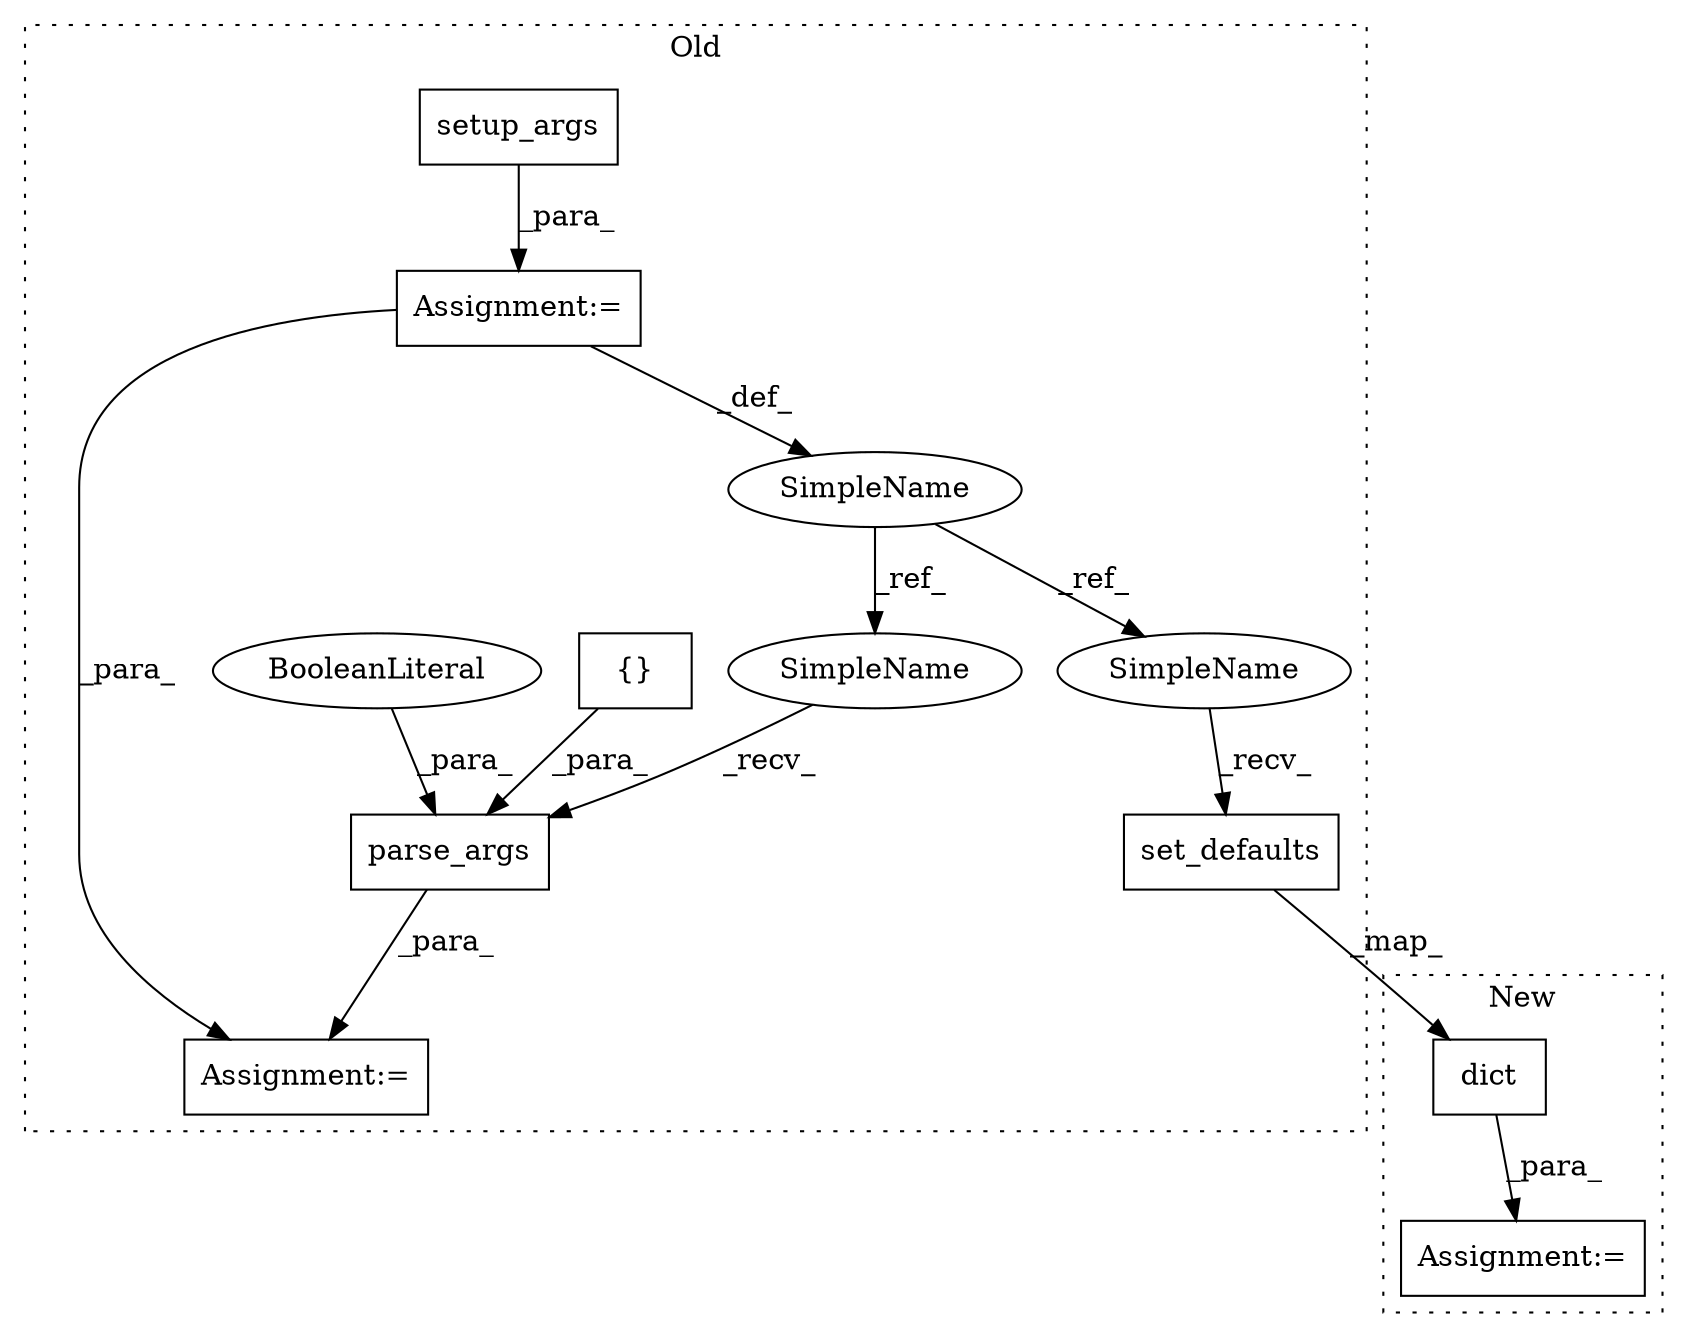 digraph G {
subgraph cluster0 {
1 [label="set_defaults" a="32" s="695,758" l="13,1" shape="box"];
3 [label="SimpleName" a="42" s="663" l="6" shape="ellipse"];
4 [label="parse_args" a="32" s="776,804" l="11,1" shape="box"];
5 [label="{}" a="4" s="796" l="2" shape="box"];
6 [label="BooleanLiteral" a="9" s="799" l="5" shape="ellipse"];
7 [label="setup_args" a="32" s="670" l="12" shape="box"];
8 [label="Assignment:=" a="7" s="669" l="1" shape="box"];
10 [label="Assignment:=" a="7" s="768" l="1" shape="box"];
11 [label="SimpleName" a="42" s="769" l="6" shape="ellipse"];
12 [label="SimpleName" a="42" s="688" l="6" shape="ellipse"];
label = "Old";
style="dotted";
}
subgraph cluster1 {
2 [label="dict" a="32" s="612,667" l="5,1" shape="box"];
9 [label="Assignment:=" a="7" s="611" l="1" shape="box"];
label = "New";
style="dotted";
}
1 -> 2 [label="_map_"];
2 -> 9 [label="_para_"];
3 -> 11 [label="_ref_"];
3 -> 12 [label="_ref_"];
4 -> 10 [label="_para_"];
5 -> 4 [label="_para_"];
6 -> 4 [label="_para_"];
7 -> 8 [label="_para_"];
8 -> 3 [label="_def_"];
8 -> 10 [label="_para_"];
11 -> 4 [label="_recv_"];
12 -> 1 [label="_recv_"];
}